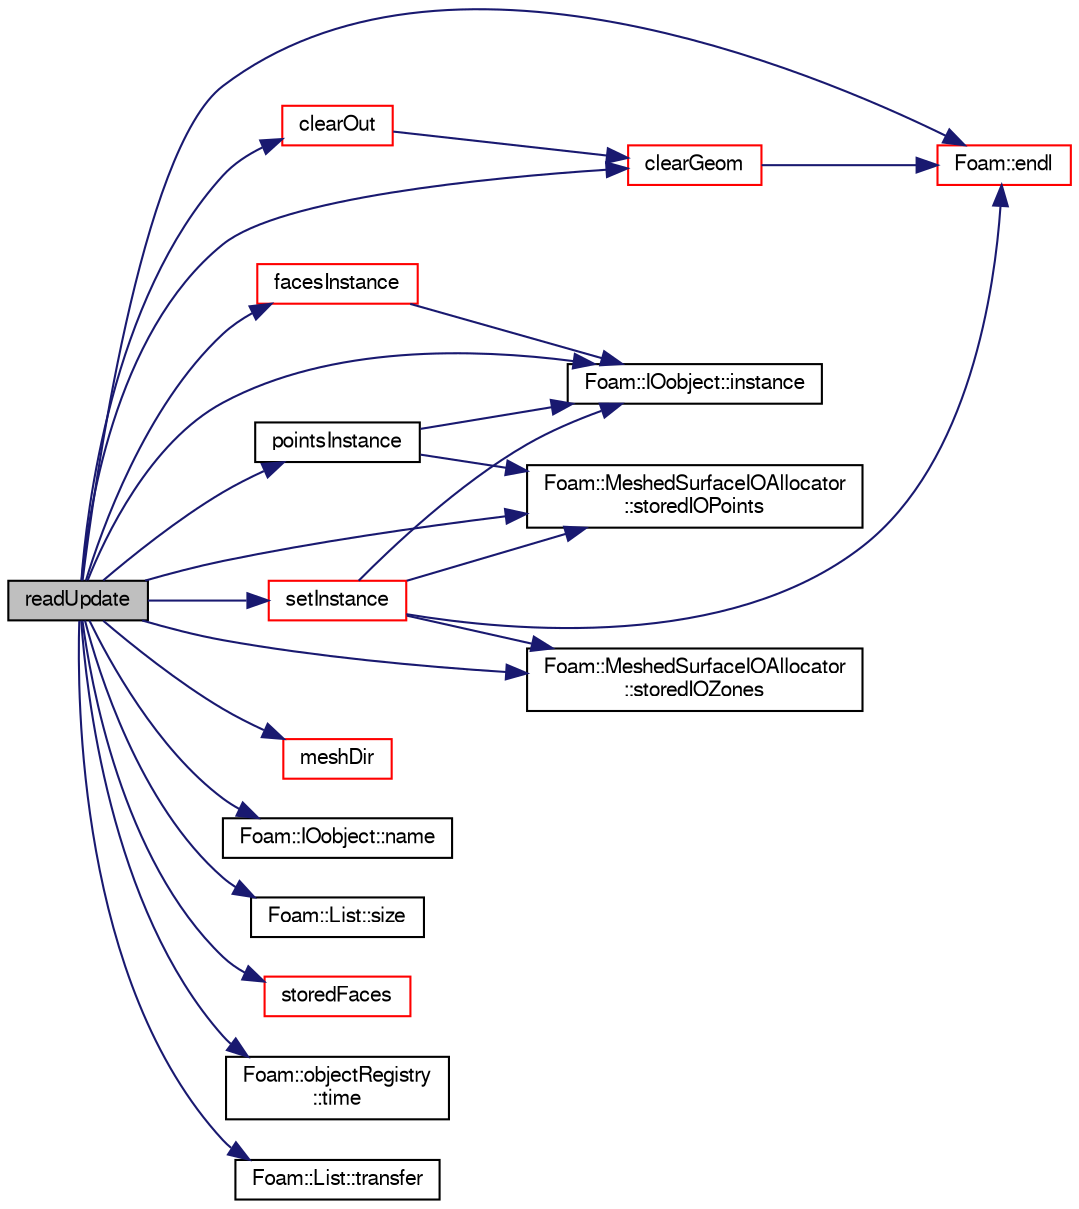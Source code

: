 digraph "readUpdate"
{
  bgcolor="transparent";
  edge [fontname="FreeSans",fontsize="10",labelfontname="FreeSans",labelfontsize="10"];
  node [fontname="FreeSans",fontsize="10",shape=record];
  rankdir="LR";
  Node1691 [label="readUpdate",height=0.2,width=0.4,color="black", fillcolor="grey75", style="filled", fontcolor="black"];
  Node1691 -> Node1692 [color="midnightblue",fontsize="10",style="solid",fontname="FreeSans"];
  Node1692 [label="clearGeom",height=0.2,width=0.4,color="red",URL="$a29702.html#a499a7f858dc495c47b618e168fec6372",tooltip="Clear geometry. "];
  Node1692 -> Node1693 [color="midnightblue",fontsize="10",style="solid",fontname="FreeSans"];
  Node1693 [label="Foam::endl",height=0.2,width=0.4,color="red",URL="$a21124.html#a2db8fe02a0d3909e9351bb4275b23ce4",tooltip="Add newline and flush stream. "];
  Node1691 -> Node1696 [color="midnightblue",fontsize="10",style="solid",fontname="FreeSans"];
  Node1696 [label="clearOut",height=0.2,width=0.4,color="red",URL="$a29702.html#af320697688df08f1438d37a86bcaf25d",tooltip="Clear all geometry and addressing unnecessary for CFD. "];
  Node1696 -> Node1692 [color="midnightblue",fontsize="10",style="solid",fontname="FreeSans"];
  Node1691 -> Node1693 [color="midnightblue",fontsize="10",style="solid",fontname="FreeSans"];
  Node1691 -> Node1699 [color="midnightblue",fontsize="10",style="solid",fontname="FreeSans"];
  Node1699 [label="facesInstance",height=0.2,width=0.4,color="red",URL="$a29702.html#a10996bb0856e3630cd8cfb5a803e00fa",tooltip="Return the current instance directory for faces. "];
  Node1699 -> Node1700 [color="midnightblue",fontsize="10",style="solid",fontname="FreeSans"];
  Node1700 [label="Foam::IOobject::instance",height=0.2,width=0.4,color="black",URL="$a26142.html#acac6de003b420b848571b5064e50ed89"];
  Node1691 -> Node1700 [color="midnightblue",fontsize="10",style="solid",fontname="FreeSans"];
  Node1691 -> Node1702 [color="midnightblue",fontsize="10",style="solid",fontname="FreeSans"];
  Node1702 [label="meshDir",height=0.2,width=0.4,color="red",URL="$a29702.html#a35bc3ae2032ce6d7dda00f90cd70414a",tooltip="Return the local mesh directory (dbDir()/meshSubDir) "];
  Node1691 -> Node1752 [color="midnightblue",fontsize="10",style="solid",fontname="FreeSans"];
  Node1752 [label="Foam::IOobject::name",height=0.2,width=0.4,color="black",URL="$a26142.html#acc80e00a8ac919288fb55bd14cc88bf6",tooltip="Return name. "];
  Node1691 -> Node2047 [color="midnightblue",fontsize="10",style="solid",fontname="FreeSans"];
  Node2047 [label="pointsInstance",height=0.2,width=0.4,color="black",URL="$a29702.html#a7df95c7a47b76ed22343bc466e73aac5",tooltip="Return the current instance directory for points. "];
  Node2047 -> Node1700 [color="midnightblue",fontsize="10",style="solid",fontname="FreeSans"];
  Node2047 -> Node2048 [color="midnightblue",fontsize="10",style="solid",fontname="FreeSans"];
  Node2048 [label="Foam::MeshedSurfaceIOAllocator\l::storedIOPoints",height=0.2,width=0.4,color="black",URL="$a29578.html#a69983b29a92c5212a8c4c8fecf195455",tooltip="Non-const access to the points. "];
  Node1691 -> Node2049 [color="midnightblue",fontsize="10",style="solid",fontname="FreeSans"];
  Node2049 [label="setInstance",height=0.2,width=0.4,color="red",URL="$a29702.html#add9813891a074bebd77384af1717b0bf",tooltip="Set the instance for mesh files. "];
  Node2049 -> Node1693 [color="midnightblue",fontsize="10",style="solid",fontname="FreeSans"];
  Node2049 -> Node1700 [color="midnightblue",fontsize="10",style="solid",fontname="FreeSans"];
  Node2049 -> Node2048 [color="midnightblue",fontsize="10",style="solid",fontname="FreeSans"];
  Node2049 -> Node2050 [color="midnightblue",fontsize="10",style="solid",fontname="FreeSans"];
  Node2050 [label="Foam::MeshedSurfaceIOAllocator\l::storedIOZones",height=0.2,width=0.4,color="black",URL="$a29578.html#ad588ffc8b79f669ddf3c227f0426f32f",tooltip="Non-const access to the zones. "];
  Node1691 -> Node1821 [color="midnightblue",fontsize="10",style="solid",fontname="FreeSans"];
  Node1821 [label="Foam::List::size",height=0.2,width=0.4,color="black",URL="$a25694.html#a8a5f6fa29bd4b500caf186f60245b384",tooltip="Override size to be inconsistent with allocated storage. "];
  Node1691 -> Node2051 [color="midnightblue",fontsize="10",style="solid",fontname="FreeSans"];
  Node2051 [label="storedFaces",height=0.2,width=0.4,color="red",URL="$a29702.html#ac9f24178e4c011c8d21bbfbf73a8b61b",tooltip="Non-const access to the faces. "];
  Node1691 -> Node2048 [color="midnightblue",fontsize="10",style="solid",fontname="FreeSans"];
  Node1691 -> Node2050 [color="midnightblue",fontsize="10",style="solid",fontname="FreeSans"];
  Node1691 -> Node1825 [color="midnightblue",fontsize="10",style="solid",fontname="FreeSans"];
  Node1825 [label="Foam::objectRegistry\l::time",height=0.2,width=0.4,color="black",URL="$a26326.html#a0d94096809fe3376b29a2a29ca11bb18",tooltip="Return time. "];
  Node1691 -> Node2052 [color="midnightblue",fontsize="10",style="solid",fontname="FreeSans"];
  Node2052 [label="Foam::List::transfer",height=0.2,width=0.4,color="black",URL="$a25694.html#a25ad1d2084d16b234b0cf91c07e832c0",tooltip="Transfer the contents of the argument List into this list. "];
}
